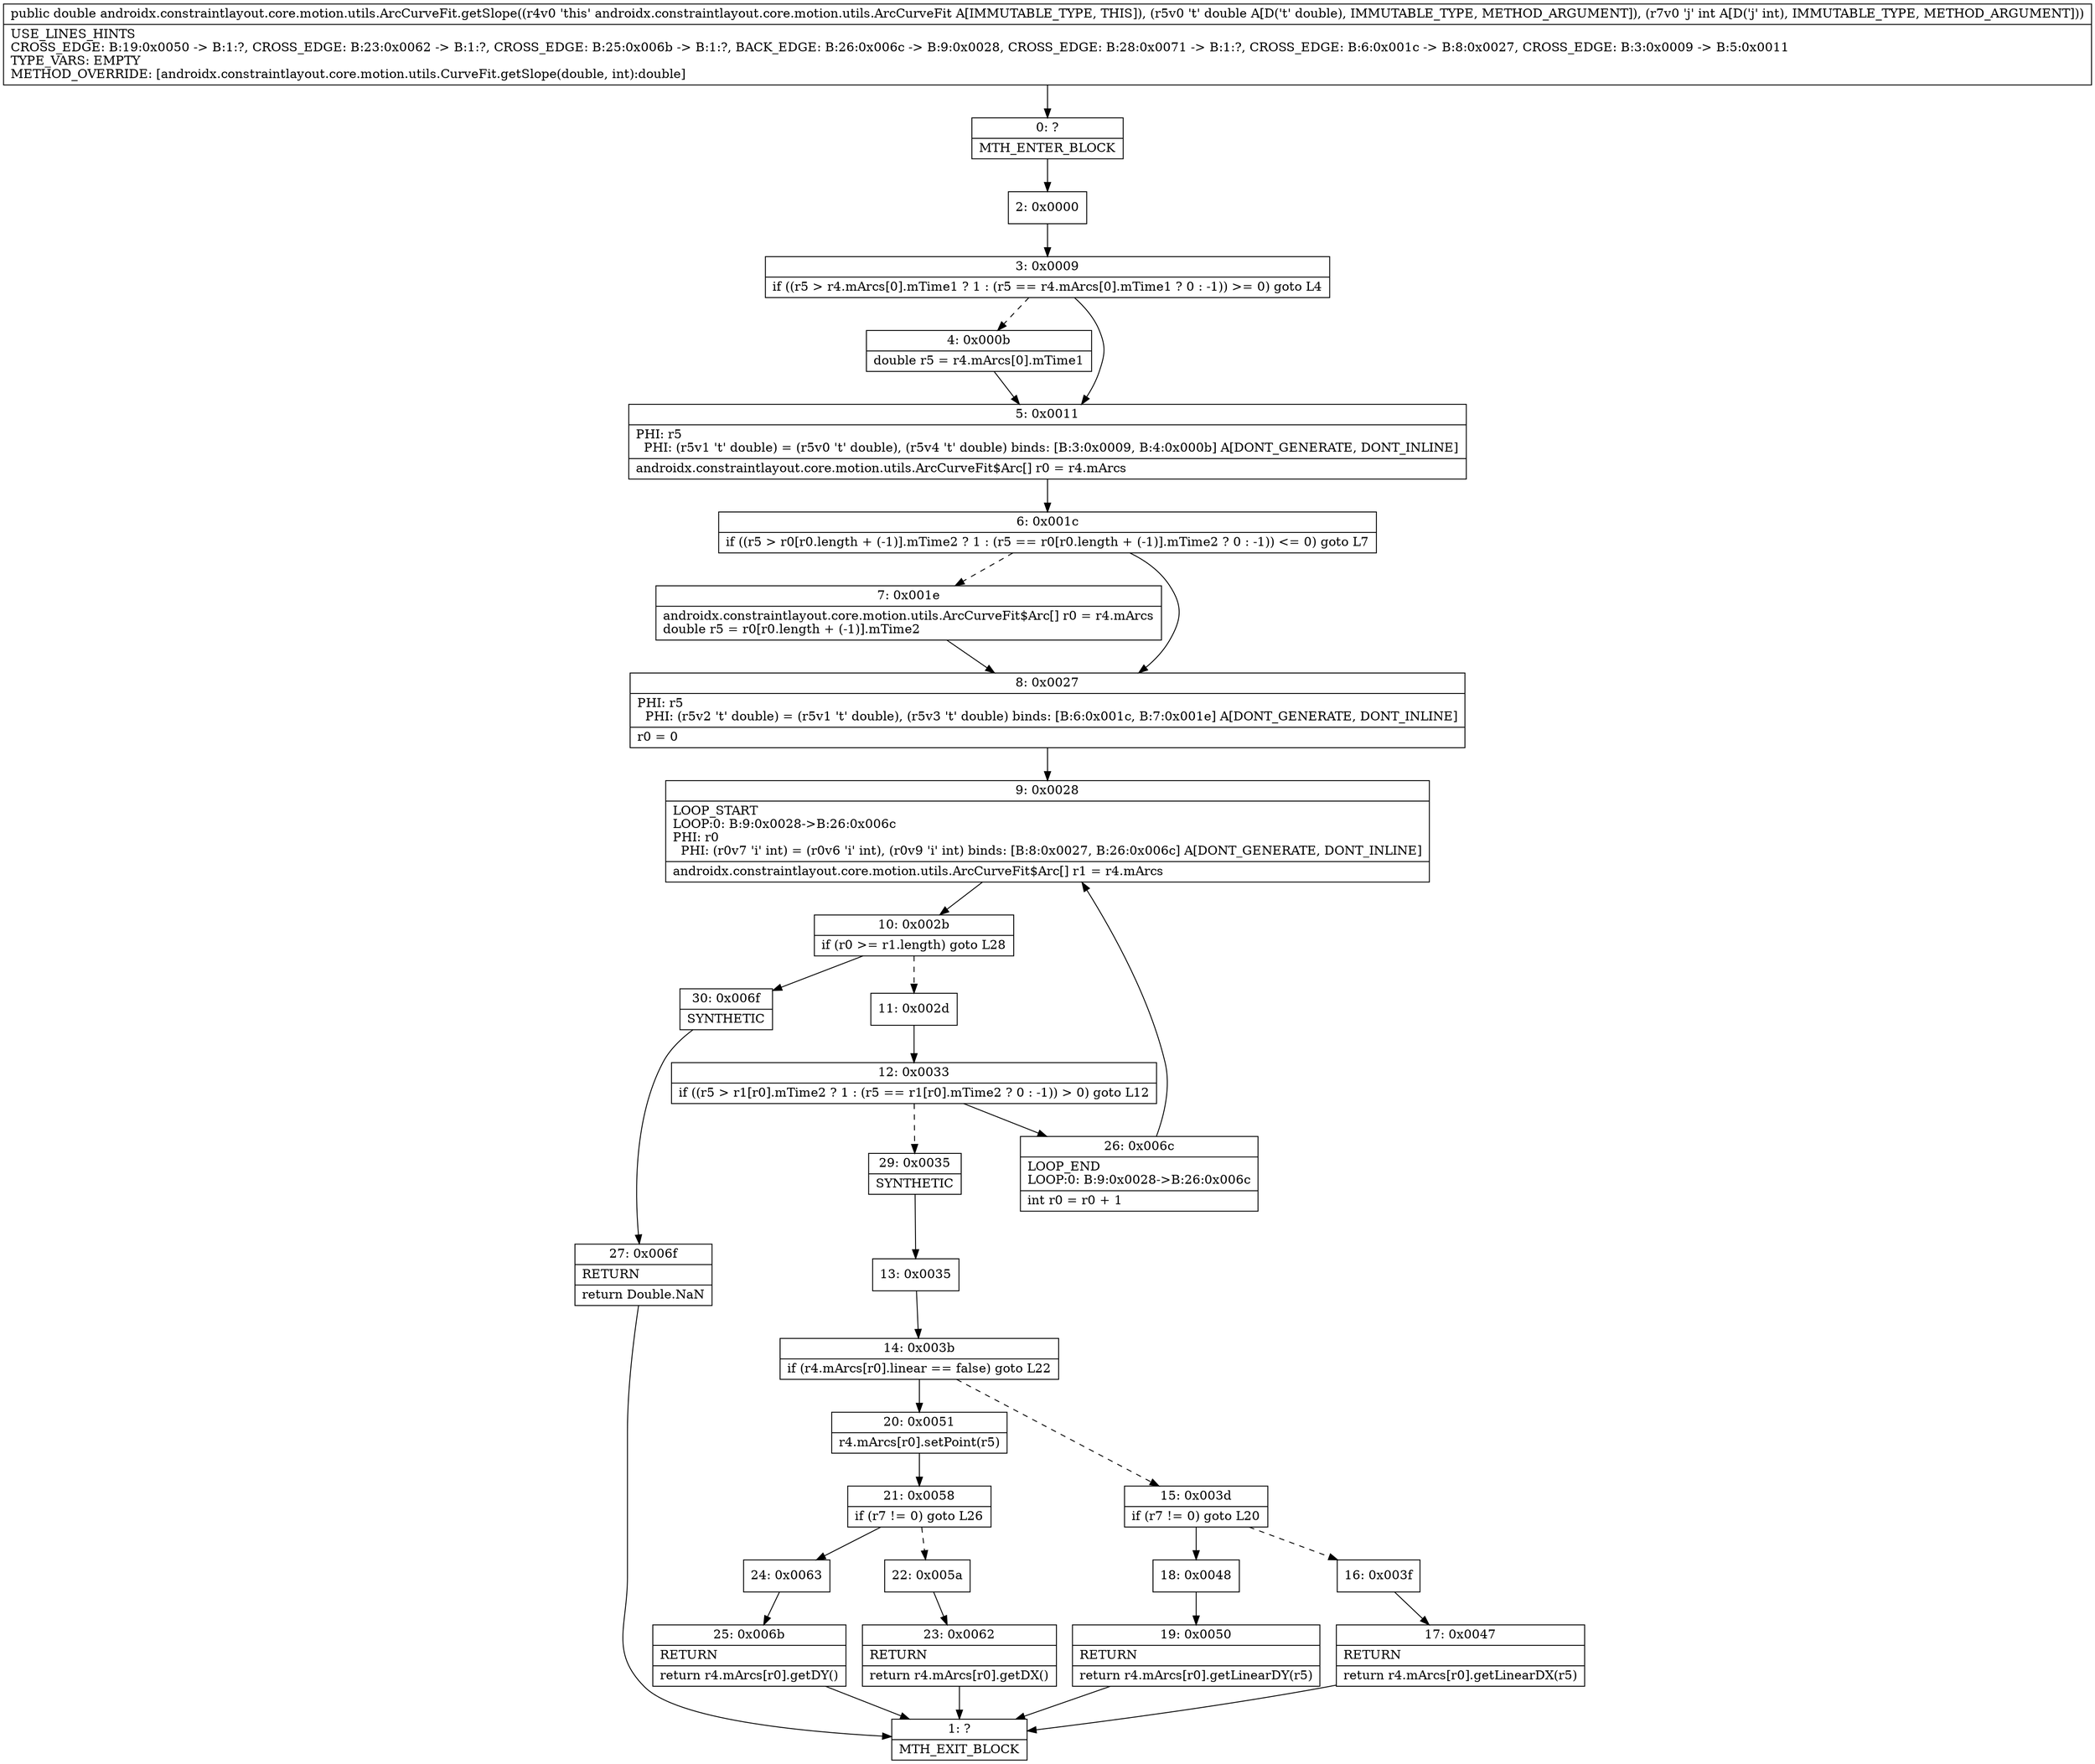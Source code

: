 digraph "CFG forandroidx.constraintlayout.core.motion.utils.ArcCurveFit.getSlope(DI)D" {
Node_0 [shape=record,label="{0\:\ ?|MTH_ENTER_BLOCK\l}"];
Node_2 [shape=record,label="{2\:\ 0x0000}"];
Node_3 [shape=record,label="{3\:\ 0x0009|if ((r5 \> r4.mArcs[0].mTime1 ? 1 : (r5 == r4.mArcs[0].mTime1 ? 0 : \-1)) \>= 0) goto L4\l}"];
Node_4 [shape=record,label="{4\:\ 0x000b|double r5 = r4.mArcs[0].mTime1\l}"];
Node_5 [shape=record,label="{5\:\ 0x0011|PHI: r5 \l  PHI: (r5v1 't' double) = (r5v0 't' double), (r5v4 't' double) binds: [B:3:0x0009, B:4:0x000b] A[DONT_GENERATE, DONT_INLINE]\l|androidx.constraintlayout.core.motion.utils.ArcCurveFit$Arc[] r0 = r4.mArcs\l}"];
Node_6 [shape=record,label="{6\:\ 0x001c|if ((r5 \> r0[r0.length + (\-1)].mTime2 ? 1 : (r5 == r0[r0.length + (\-1)].mTime2 ? 0 : \-1)) \<= 0) goto L7\l}"];
Node_7 [shape=record,label="{7\:\ 0x001e|androidx.constraintlayout.core.motion.utils.ArcCurveFit$Arc[] r0 = r4.mArcs\ldouble r5 = r0[r0.length + (\-1)].mTime2\l}"];
Node_8 [shape=record,label="{8\:\ 0x0027|PHI: r5 \l  PHI: (r5v2 't' double) = (r5v1 't' double), (r5v3 't' double) binds: [B:6:0x001c, B:7:0x001e] A[DONT_GENERATE, DONT_INLINE]\l|r0 = 0\l}"];
Node_9 [shape=record,label="{9\:\ 0x0028|LOOP_START\lLOOP:0: B:9:0x0028\-\>B:26:0x006c\lPHI: r0 \l  PHI: (r0v7 'i' int) = (r0v6 'i' int), (r0v9 'i' int) binds: [B:8:0x0027, B:26:0x006c] A[DONT_GENERATE, DONT_INLINE]\l|androidx.constraintlayout.core.motion.utils.ArcCurveFit$Arc[] r1 = r4.mArcs\l}"];
Node_10 [shape=record,label="{10\:\ 0x002b|if (r0 \>= r1.length) goto L28\l}"];
Node_11 [shape=record,label="{11\:\ 0x002d}"];
Node_12 [shape=record,label="{12\:\ 0x0033|if ((r5 \> r1[r0].mTime2 ? 1 : (r5 == r1[r0].mTime2 ? 0 : \-1)) \> 0) goto L12\l}"];
Node_26 [shape=record,label="{26\:\ 0x006c|LOOP_END\lLOOP:0: B:9:0x0028\-\>B:26:0x006c\l|int r0 = r0 + 1\l}"];
Node_29 [shape=record,label="{29\:\ 0x0035|SYNTHETIC\l}"];
Node_13 [shape=record,label="{13\:\ 0x0035}"];
Node_14 [shape=record,label="{14\:\ 0x003b|if (r4.mArcs[r0].linear == false) goto L22\l}"];
Node_15 [shape=record,label="{15\:\ 0x003d|if (r7 != 0) goto L20\l}"];
Node_16 [shape=record,label="{16\:\ 0x003f}"];
Node_17 [shape=record,label="{17\:\ 0x0047|RETURN\l|return r4.mArcs[r0].getLinearDX(r5)\l}"];
Node_1 [shape=record,label="{1\:\ ?|MTH_EXIT_BLOCK\l}"];
Node_18 [shape=record,label="{18\:\ 0x0048}"];
Node_19 [shape=record,label="{19\:\ 0x0050|RETURN\l|return r4.mArcs[r0].getLinearDY(r5)\l}"];
Node_20 [shape=record,label="{20\:\ 0x0051|r4.mArcs[r0].setPoint(r5)\l}"];
Node_21 [shape=record,label="{21\:\ 0x0058|if (r7 != 0) goto L26\l}"];
Node_22 [shape=record,label="{22\:\ 0x005a}"];
Node_23 [shape=record,label="{23\:\ 0x0062|RETURN\l|return r4.mArcs[r0].getDX()\l}"];
Node_24 [shape=record,label="{24\:\ 0x0063}"];
Node_25 [shape=record,label="{25\:\ 0x006b|RETURN\l|return r4.mArcs[r0].getDY()\l}"];
Node_30 [shape=record,label="{30\:\ 0x006f|SYNTHETIC\l}"];
Node_27 [shape=record,label="{27\:\ 0x006f|RETURN\l|return Double.NaN\l}"];
MethodNode[shape=record,label="{public double androidx.constraintlayout.core.motion.utils.ArcCurveFit.getSlope((r4v0 'this' androidx.constraintlayout.core.motion.utils.ArcCurveFit A[IMMUTABLE_TYPE, THIS]), (r5v0 't' double A[D('t' double), IMMUTABLE_TYPE, METHOD_ARGUMENT]), (r7v0 'j' int A[D('j' int), IMMUTABLE_TYPE, METHOD_ARGUMENT]))  | USE_LINES_HINTS\lCROSS_EDGE: B:19:0x0050 \-\> B:1:?, CROSS_EDGE: B:23:0x0062 \-\> B:1:?, CROSS_EDGE: B:25:0x006b \-\> B:1:?, BACK_EDGE: B:26:0x006c \-\> B:9:0x0028, CROSS_EDGE: B:28:0x0071 \-\> B:1:?, CROSS_EDGE: B:6:0x001c \-\> B:8:0x0027, CROSS_EDGE: B:3:0x0009 \-\> B:5:0x0011\lTYPE_VARS: EMPTY\lMETHOD_OVERRIDE: [androidx.constraintlayout.core.motion.utils.CurveFit.getSlope(double, int):double]\l}"];
MethodNode -> Node_0;Node_0 -> Node_2;
Node_2 -> Node_3;
Node_3 -> Node_4[style=dashed];
Node_3 -> Node_5;
Node_4 -> Node_5;
Node_5 -> Node_6;
Node_6 -> Node_7[style=dashed];
Node_6 -> Node_8;
Node_7 -> Node_8;
Node_8 -> Node_9;
Node_9 -> Node_10;
Node_10 -> Node_11[style=dashed];
Node_10 -> Node_30;
Node_11 -> Node_12;
Node_12 -> Node_26;
Node_12 -> Node_29[style=dashed];
Node_26 -> Node_9;
Node_29 -> Node_13;
Node_13 -> Node_14;
Node_14 -> Node_15[style=dashed];
Node_14 -> Node_20;
Node_15 -> Node_16[style=dashed];
Node_15 -> Node_18;
Node_16 -> Node_17;
Node_17 -> Node_1;
Node_18 -> Node_19;
Node_19 -> Node_1;
Node_20 -> Node_21;
Node_21 -> Node_22[style=dashed];
Node_21 -> Node_24;
Node_22 -> Node_23;
Node_23 -> Node_1;
Node_24 -> Node_25;
Node_25 -> Node_1;
Node_30 -> Node_27;
Node_27 -> Node_1;
}

